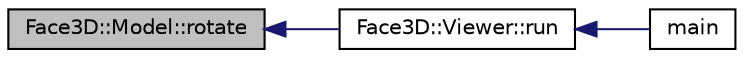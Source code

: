 digraph "Face3D::Model::rotate"
{
  edge [fontname="Helvetica",fontsize="10",labelfontname="Helvetica",labelfontsize="10"];
  node [fontname="Helvetica",fontsize="10",shape=record];
  rankdir="LR";
  Node1 [label="Face3D::Model::rotate",height=0.2,width=0.4,color="black", fillcolor="grey75", style="filled", fontcolor="black"];
  Node1 -> Node2 [dir="back",color="midnightblue",fontsize="10",style="solid"];
  Node2 [label="Face3D::Viewer::run",height=0.2,width=0.4,color="black", fillcolor="white", style="filled",URL="$class_face3_d_1_1_viewer.html#a044ac30ff04ca0b145753adce39f53f4"];
  Node2 -> Node3 [dir="back",color="midnightblue",fontsize="10",style="solid"];
  Node3 [label="main",height=0.2,width=0.4,color="black", fillcolor="white", style="filled",URL="$_face_modelling_8cpp.html#a3c04138a5bfe5d72780bb7e82a18e627"];
}
